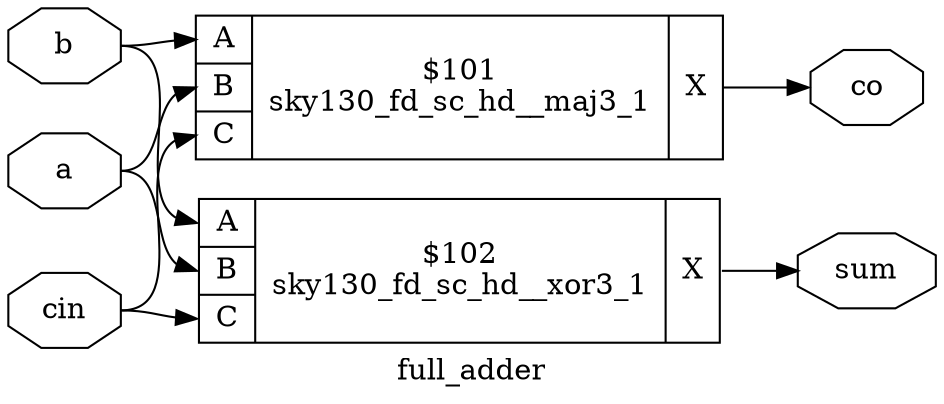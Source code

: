 digraph "full_adder" {
label="full_adder";
rankdir="LR";
remincross=true;
n1 [ shape=octagon, label="a", color="black", fontcolor="black" ];
n2 [ shape=octagon, label="b", color="black", fontcolor="black" ];
n3 [ shape=octagon, label="cin", color="black", fontcolor="black" ];
n4 [ shape=octagon, label="co", color="black", fontcolor="black" ];
n5 [ shape=octagon, label="sum", color="black", fontcolor="black" ];
c10 [ shape=record, label="{{<p6> A|<p7> B|<p8> C}|$101\nsky130_fd_sc_hd__maj3_1|{<p9> X}}" ];
c11 [ shape=record, label="{{<p6> A|<p7> B|<p8> C}|$102\nsky130_fd_sc_hd__xor3_1|{<p9> X}}" ];
n1:e -> c10:p7:w [color="black", label=""];
n1:e -> c11:p7:w [color="black", label=""];
n2:e -> c10:p6:w [color="black", label=""];
n2:e -> c11:p6:w [color="black", label=""];
n3:e -> c10:p8:w [color="black", label=""];
n3:e -> c11:p8:w [color="black", label=""];
c10:p9:e -> n4:w [color="black", label=""];
c11:p9:e -> n5:w [color="black", label=""];
}
